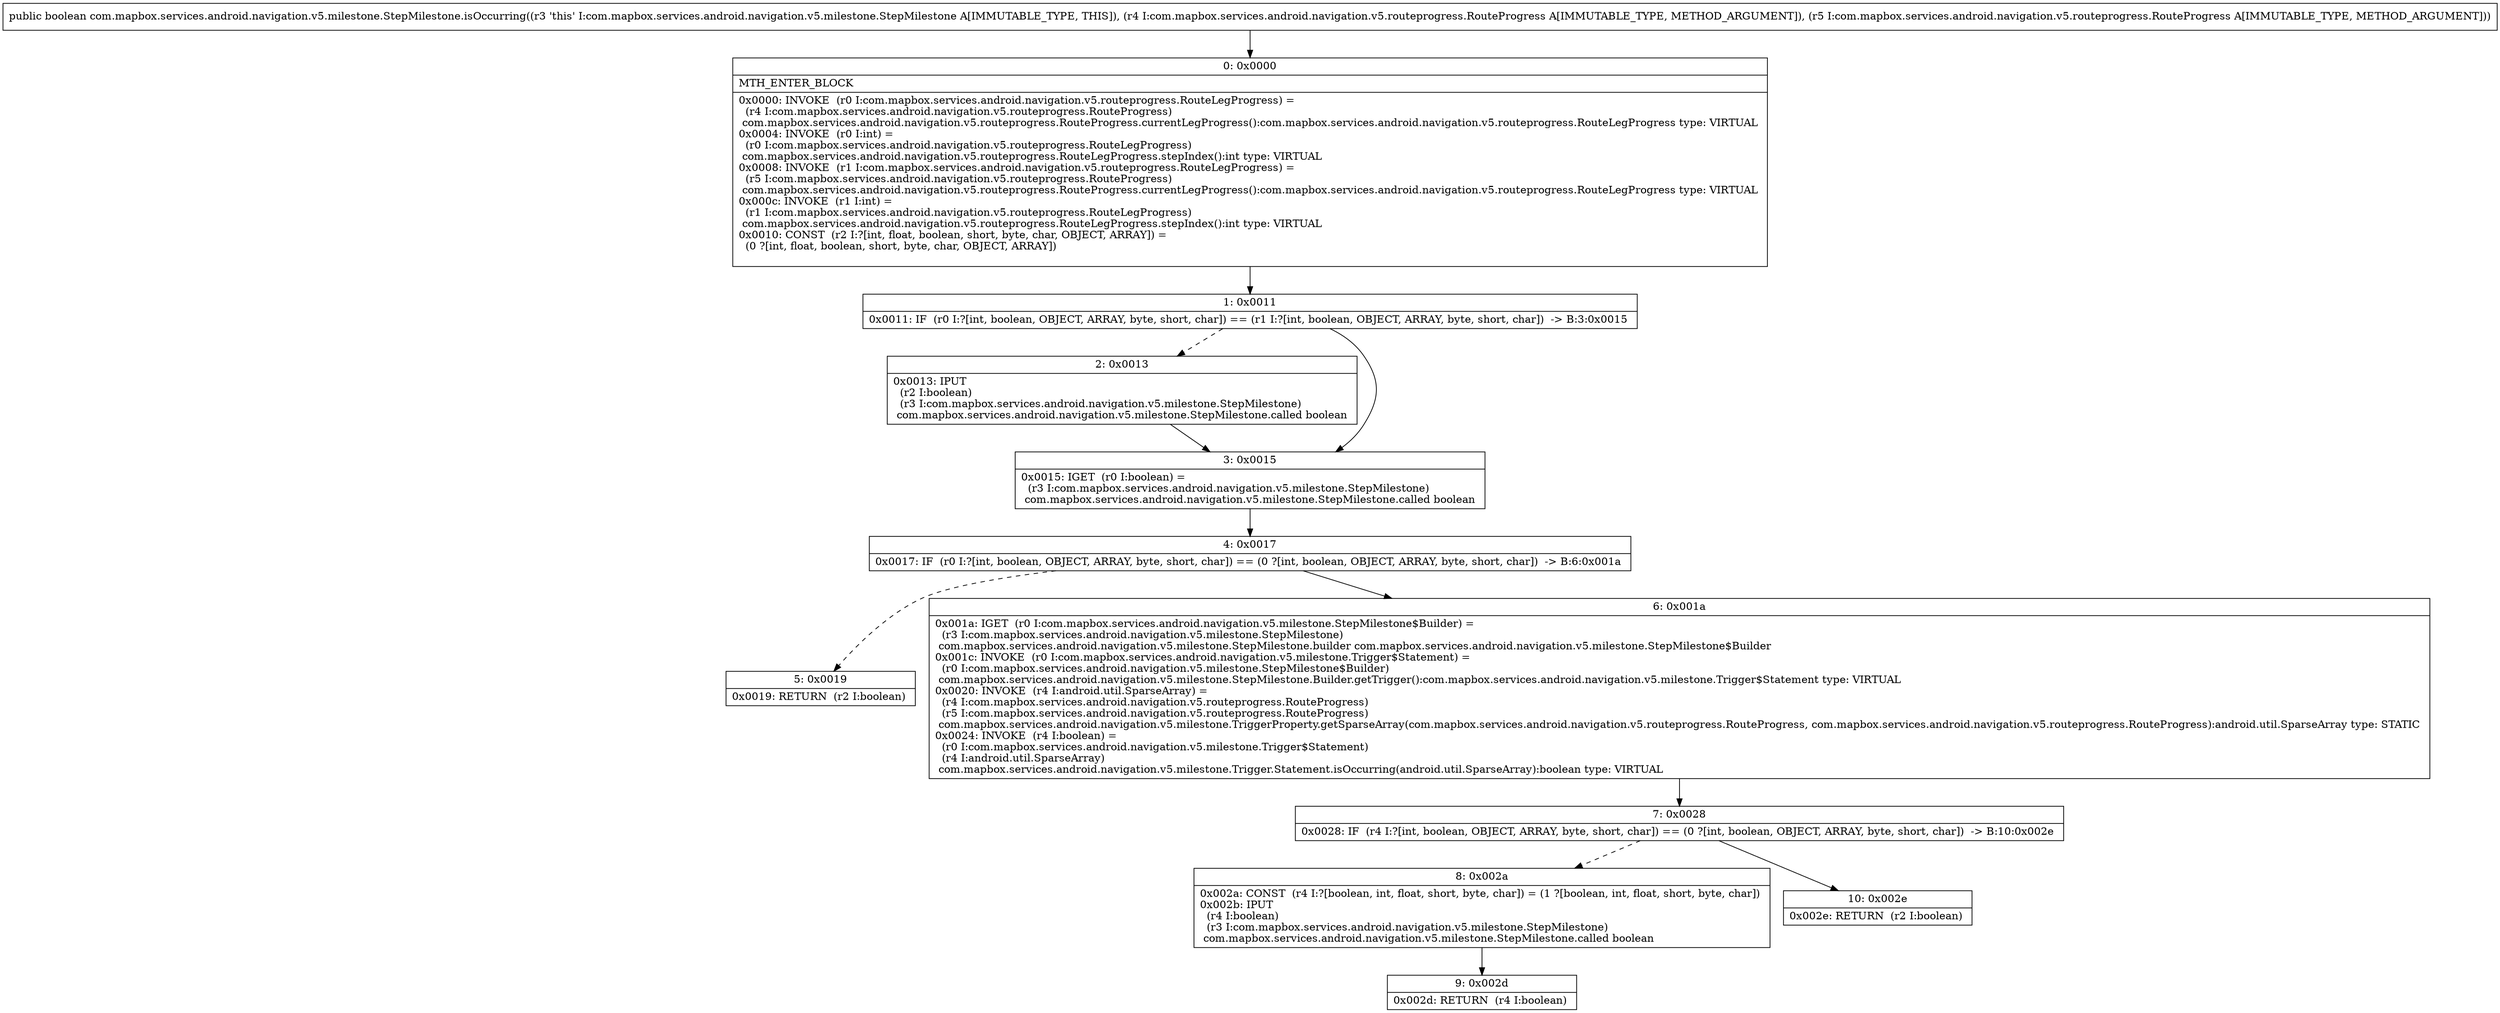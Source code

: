 digraph "CFG forcom.mapbox.services.android.navigation.v5.milestone.StepMilestone.isOccurring(Lcom\/mapbox\/services\/android\/navigation\/v5\/routeprogress\/RouteProgress;Lcom\/mapbox\/services\/android\/navigation\/v5\/routeprogress\/RouteProgress;)Z" {
Node_0 [shape=record,label="{0\:\ 0x0000|MTH_ENTER_BLOCK\l|0x0000: INVOKE  (r0 I:com.mapbox.services.android.navigation.v5.routeprogress.RouteLegProgress) = \l  (r4 I:com.mapbox.services.android.navigation.v5.routeprogress.RouteProgress)\l com.mapbox.services.android.navigation.v5.routeprogress.RouteProgress.currentLegProgress():com.mapbox.services.android.navigation.v5.routeprogress.RouteLegProgress type: VIRTUAL \l0x0004: INVOKE  (r0 I:int) = \l  (r0 I:com.mapbox.services.android.navigation.v5.routeprogress.RouteLegProgress)\l com.mapbox.services.android.navigation.v5.routeprogress.RouteLegProgress.stepIndex():int type: VIRTUAL \l0x0008: INVOKE  (r1 I:com.mapbox.services.android.navigation.v5.routeprogress.RouteLegProgress) = \l  (r5 I:com.mapbox.services.android.navigation.v5.routeprogress.RouteProgress)\l com.mapbox.services.android.navigation.v5.routeprogress.RouteProgress.currentLegProgress():com.mapbox.services.android.navigation.v5.routeprogress.RouteLegProgress type: VIRTUAL \l0x000c: INVOKE  (r1 I:int) = \l  (r1 I:com.mapbox.services.android.navigation.v5.routeprogress.RouteLegProgress)\l com.mapbox.services.android.navigation.v5.routeprogress.RouteLegProgress.stepIndex():int type: VIRTUAL \l0x0010: CONST  (r2 I:?[int, float, boolean, short, byte, char, OBJECT, ARRAY]) = \l  (0 ?[int, float, boolean, short, byte, char, OBJECT, ARRAY])\l \l}"];
Node_1 [shape=record,label="{1\:\ 0x0011|0x0011: IF  (r0 I:?[int, boolean, OBJECT, ARRAY, byte, short, char]) == (r1 I:?[int, boolean, OBJECT, ARRAY, byte, short, char])  \-\> B:3:0x0015 \l}"];
Node_2 [shape=record,label="{2\:\ 0x0013|0x0013: IPUT  \l  (r2 I:boolean)\l  (r3 I:com.mapbox.services.android.navigation.v5.milestone.StepMilestone)\l com.mapbox.services.android.navigation.v5.milestone.StepMilestone.called boolean \l}"];
Node_3 [shape=record,label="{3\:\ 0x0015|0x0015: IGET  (r0 I:boolean) = \l  (r3 I:com.mapbox.services.android.navigation.v5.milestone.StepMilestone)\l com.mapbox.services.android.navigation.v5.milestone.StepMilestone.called boolean \l}"];
Node_4 [shape=record,label="{4\:\ 0x0017|0x0017: IF  (r0 I:?[int, boolean, OBJECT, ARRAY, byte, short, char]) == (0 ?[int, boolean, OBJECT, ARRAY, byte, short, char])  \-\> B:6:0x001a \l}"];
Node_5 [shape=record,label="{5\:\ 0x0019|0x0019: RETURN  (r2 I:boolean) \l}"];
Node_6 [shape=record,label="{6\:\ 0x001a|0x001a: IGET  (r0 I:com.mapbox.services.android.navigation.v5.milestone.StepMilestone$Builder) = \l  (r3 I:com.mapbox.services.android.navigation.v5.milestone.StepMilestone)\l com.mapbox.services.android.navigation.v5.milestone.StepMilestone.builder com.mapbox.services.android.navigation.v5.milestone.StepMilestone$Builder \l0x001c: INVOKE  (r0 I:com.mapbox.services.android.navigation.v5.milestone.Trigger$Statement) = \l  (r0 I:com.mapbox.services.android.navigation.v5.milestone.StepMilestone$Builder)\l com.mapbox.services.android.navigation.v5.milestone.StepMilestone.Builder.getTrigger():com.mapbox.services.android.navigation.v5.milestone.Trigger$Statement type: VIRTUAL \l0x0020: INVOKE  (r4 I:android.util.SparseArray) = \l  (r4 I:com.mapbox.services.android.navigation.v5.routeprogress.RouteProgress)\l  (r5 I:com.mapbox.services.android.navigation.v5.routeprogress.RouteProgress)\l com.mapbox.services.android.navigation.v5.milestone.TriggerProperty.getSparseArray(com.mapbox.services.android.navigation.v5.routeprogress.RouteProgress, com.mapbox.services.android.navigation.v5.routeprogress.RouteProgress):android.util.SparseArray type: STATIC \l0x0024: INVOKE  (r4 I:boolean) = \l  (r0 I:com.mapbox.services.android.navigation.v5.milestone.Trigger$Statement)\l  (r4 I:android.util.SparseArray)\l com.mapbox.services.android.navigation.v5.milestone.Trigger.Statement.isOccurring(android.util.SparseArray):boolean type: VIRTUAL \l}"];
Node_7 [shape=record,label="{7\:\ 0x0028|0x0028: IF  (r4 I:?[int, boolean, OBJECT, ARRAY, byte, short, char]) == (0 ?[int, boolean, OBJECT, ARRAY, byte, short, char])  \-\> B:10:0x002e \l}"];
Node_8 [shape=record,label="{8\:\ 0x002a|0x002a: CONST  (r4 I:?[boolean, int, float, short, byte, char]) = (1 ?[boolean, int, float, short, byte, char]) \l0x002b: IPUT  \l  (r4 I:boolean)\l  (r3 I:com.mapbox.services.android.navigation.v5.milestone.StepMilestone)\l com.mapbox.services.android.navigation.v5.milestone.StepMilestone.called boolean \l}"];
Node_9 [shape=record,label="{9\:\ 0x002d|0x002d: RETURN  (r4 I:boolean) \l}"];
Node_10 [shape=record,label="{10\:\ 0x002e|0x002e: RETURN  (r2 I:boolean) \l}"];
MethodNode[shape=record,label="{public boolean com.mapbox.services.android.navigation.v5.milestone.StepMilestone.isOccurring((r3 'this' I:com.mapbox.services.android.navigation.v5.milestone.StepMilestone A[IMMUTABLE_TYPE, THIS]), (r4 I:com.mapbox.services.android.navigation.v5.routeprogress.RouteProgress A[IMMUTABLE_TYPE, METHOD_ARGUMENT]), (r5 I:com.mapbox.services.android.navigation.v5.routeprogress.RouteProgress A[IMMUTABLE_TYPE, METHOD_ARGUMENT])) }"];
MethodNode -> Node_0;
Node_0 -> Node_1;
Node_1 -> Node_2[style=dashed];
Node_1 -> Node_3;
Node_2 -> Node_3;
Node_3 -> Node_4;
Node_4 -> Node_5[style=dashed];
Node_4 -> Node_6;
Node_6 -> Node_7;
Node_7 -> Node_8[style=dashed];
Node_7 -> Node_10;
Node_8 -> Node_9;
}

